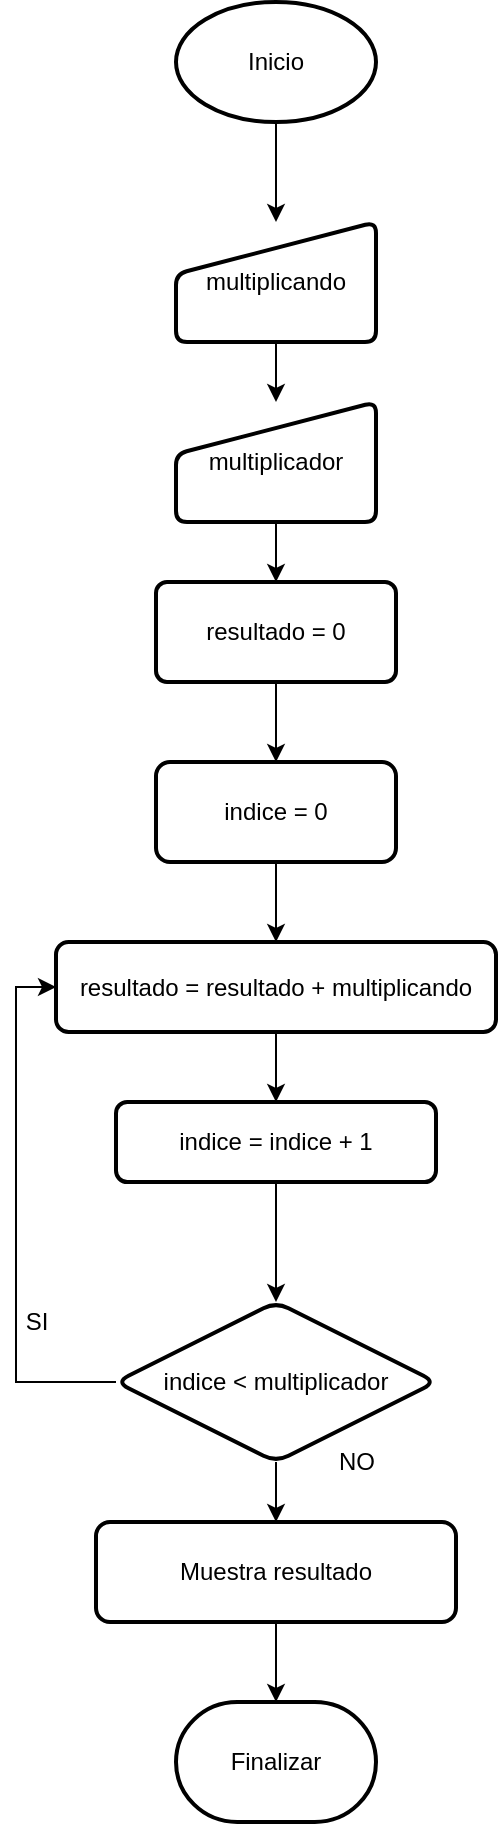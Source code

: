 <mxfile version="20.3.7" type="device"><diagram id="fXIt1tGP7U_FokBiEMVd" name="Página-1"><mxGraphModel dx="980" dy="548" grid="1" gridSize="10" guides="1" tooltips="1" connect="1" arrows="1" fold="1" page="1" pageScale="1" pageWidth="827" pageHeight="1169" math="0" shadow="0"><root><mxCell id="0"/><mxCell id="1" parent="0"/><mxCell id="n3M7Q5vs4bScnq2IDty7-3" style="edgeStyle=orthogonalEdgeStyle;rounded=0;orthogonalLoop=1;jettySize=auto;html=1;exitX=0.5;exitY=1;exitDx=0;exitDy=0;exitPerimeter=0;entryX=0.5;entryY=0;entryDx=0;entryDy=0;" edge="1" parent="1" source="n3M7Q5vs4bScnq2IDty7-1" target="n3M7Q5vs4bScnq2IDty7-2"><mxGeometry relative="1" as="geometry"/></mxCell><mxCell id="n3M7Q5vs4bScnq2IDty7-1" value="Inicio" style="strokeWidth=2;html=1;shape=mxgraph.flowchart.start_1;whiteSpace=wrap;" vertex="1" parent="1"><mxGeometry x="350" y="50" width="100" height="60" as="geometry"/></mxCell><mxCell id="n3M7Q5vs4bScnq2IDty7-5" value="" style="edgeStyle=orthogonalEdgeStyle;rounded=0;orthogonalLoop=1;jettySize=auto;html=1;" edge="1" parent="1" source="n3M7Q5vs4bScnq2IDty7-2" target="n3M7Q5vs4bScnq2IDty7-4"><mxGeometry relative="1" as="geometry"/></mxCell><mxCell id="n3M7Q5vs4bScnq2IDty7-2" value="multiplicando" style="html=1;strokeWidth=2;shape=manualInput;whiteSpace=wrap;rounded=1;size=26;arcSize=11;" vertex="1" parent="1"><mxGeometry x="350" y="160" width="100" height="60" as="geometry"/></mxCell><mxCell id="n3M7Q5vs4bScnq2IDty7-7" value="" style="edgeStyle=orthogonalEdgeStyle;rounded=0;orthogonalLoop=1;jettySize=auto;html=1;" edge="1" parent="1" source="n3M7Q5vs4bScnq2IDty7-4" target="n3M7Q5vs4bScnq2IDty7-6"><mxGeometry relative="1" as="geometry"/></mxCell><mxCell id="n3M7Q5vs4bScnq2IDty7-4" value="multiplicador" style="html=1;strokeWidth=2;shape=manualInput;whiteSpace=wrap;rounded=1;size=26;arcSize=11;" vertex="1" parent="1"><mxGeometry x="350" y="250" width="100" height="60" as="geometry"/></mxCell><mxCell id="n3M7Q5vs4bScnq2IDty7-9" style="edgeStyle=orthogonalEdgeStyle;rounded=0;orthogonalLoop=1;jettySize=auto;html=1;exitX=0.5;exitY=1;exitDx=0;exitDy=0;entryX=0.5;entryY=0;entryDx=0;entryDy=0;" edge="1" parent="1" source="n3M7Q5vs4bScnq2IDty7-6" target="n3M7Q5vs4bScnq2IDty7-8"><mxGeometry relative="1" as="geometry"/></mxCell><mxCell id="n3M7Q5vs4bScnq2IDty7-6" value="resultado = 0" style="whiteSpace=wrap;html=1;strokeWidth=2;rounded=1;arcSize=11;" vertex="1" parent="1"><mxGeometry x="340" y="340" width="120" height="50" as="geometry"/></mxCell><mxCell id="n3M7Q5vs4bScnq2IDty7-11" value="" style="edgeStyle=orthogonalEdgeStyle;rounded=0;orthogonalLoop=1;jettySize=auto;html=1;" edge="1" parent="1" source="n3M7Q5vs4bScnq2IDty7-8" target="n3M7Q5vs4bScnq2IDty7-10"><mxGeometry relative="1" as="geometry"/></mxCell><mxCell id="n3M7Q5vs4bScnq2IDty7-8" value="indice = 0" style="rounded=1;whiteSpace=wrap;html=1;absoluteArcSize=1;arcSize=14;strokeWidth=2;" vertex="1" parent="1"><mxGeometry x="340" y="430" width="120" height="50" as="geometry"/></mxCell><mxCell id="n3M7Q5vs4bScnq2IDty7-13" value="" style="edgeStyle=orthogonalEdgeStyle;rounded=0;orthogonalLoop=1;jettySize=auto;html=1;" edge="1" parent="1" source="n3M7Q5vs4bScnq2IDty7-10" target="n3M7Q5vs4bScnq2IDty7-12"><mxGeometry relative="1" as="geometry"/></mxCell><mxCell id="n3M7Q5vs4bScnq2IDty7-10" value="resultado = resultado + multiplicando" style="whiteSpace=wrap;html=1;rounded=1;arcSize=14;strokeWidth=2;" vertex="1" parent="1"><mxGeometry x="290" y="520" width="220" height="45" as="geometry"/></mxCell><mxCell id="n3M7Q5vs4bScnq2IDty7-16" value="" style="edgeStyle=orthogonalEdgeStyle;rounded=0;orthogonalLoop=1;jettySize=auto;html=1;" edge="1" parent="1" source="n3M7Q5vs4bScnq2IDty7-12" target="n3M7Q5vs4bScnq2IDty7-15"><mxGeometry relative="1" as="geometry"/></mxCell><mxCell id="n3M7Q5vs4bScnq2IDty7-12" value="indice = indice + 1" style="whiteSpace=wrap;html=1;rounded=1;arcSize=14;strokeWidth=2;" vertex="1" parent="1"><mxGeometry x="320" y="600" width="160" height="40" as="geometry"/></mxCell><mxCell id="n3M7Q5vs4bScnq2IDty7-17" style="edgeStyle=orthogonalEdgeStyle;rounded=0;orthogonalLoop=1;jettySize=auto;html=1;exitX=0;exitY=0.5;exitDx=0;exitDy=0;entryX=0;entryY=0.5;entryDx=0;entryDy=0;" edge="1" parent="1" source="n3M7Q5vs4bScnq2IDty7-15" target="n3M7Q5vs4bScnq2IDty7-10"><mxGeometry relative="1" as="geometry"/></mxCell><mxCell id="n3M7Q5vs4bScnq2IDty7-20" value="" style="edgeStyle=orthogonalEdgeStyle;rounded=0;orthogonalLoop=1;jettySize=auto;html=1;" edge="1" parent="1" source="n3M7Q5vs4bScnq2IDty7-15" target="n3M7Q5vs4bScnq2IDty7-19"><mxGeometry relative="1" as="geometry"/></mxCell><mxCell id="n3M7Q5vs4bScnq2IDty7-15" value="indice &amp;lt; multiplicador" style="rhombus;whiteSpace=wrap;html=1;rounded=1;arcSize=14;strokeWidth=2;" vertex="1" parent="1"><mxGeometry x="320" y="700" width="160" height="80" as="geometry"/></mxCell><mxCell id="n3M7Q5vs4bScnq2IDty7-18" value="SI" style="text;html=1;align=center;verticalAlign=middle;resizable=0;points=[];autosize=1;strokeColor=none;fillColor=none;" vertex="1" parent="1"><mxGeometry x="265" y="695" width="30" height="30" as="geometry"/></mxCell><mxCell id="n3M7Q5vs4bScnq2IDty7-23" style="edgeStyle=orthogonalEdgeStyle;rounded=0;orthogonalLoop=1;jettySize=auto;html=1;exitX=0.5;exitY=1;exitDx=0;exitDy=0;entryX=0.5;entryY=0;entryDx=0;entryDy=0;entryPerimeter=0;" edge="1" parent="1" source="n3M7Q5vs4bScnq2IDty7-19" target="n3M7Q5vs4bScnq2IDty7-22"><mxGeometry relative="1" as="geometry"/></mxCell><mxCell id="n3M7Q5vs4bScnq2IDty7-19" value="Muestra resultado" style="whiteSpace=wrap;html=1;rounded=1;arcSize=14;strokeWidth=2;" vertex="1" parent="1"><mxGeometry x="310" y="810" width="180" height="50" as="geometry"/></mxCell><mxCell id="n3M7Q5vs4bScnq2IDty7-21" value="NO" style="text;html=1;align=center;verticalAlign=middle;resizable=0;points=[];autosize=1;strokeColor=none;fillColor=none;" vertex="1" parent="1"><mxGeometry x="420" y="765" width="40" height="30" as="geometry"/></mxCell><mxCell id="n3M7Q5vs4bScnq2IDty7-22" value="Finalizar" style="strokeWidth=2;html=1;shape=mxgraph.flowchart.terminator;whiteSpace=wrap;" vertex="1" parent="1"><mxGeometry x="350" y="900" width="100" height="60" as="geometry"/></mxCell></root></mxGraphModel></diagram></mxfile>